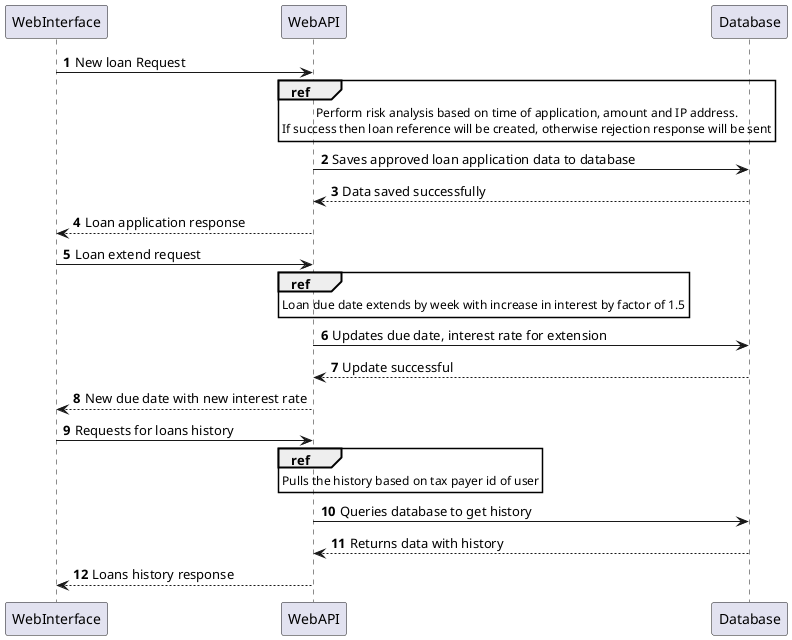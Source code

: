@startuml
'https://plantuml.com/sequence-diagram

autonumber

WebInterface -> WebAPI: New loan Request
ref over WebAPI,WebAPI
Perform risk analysis based on time of application, amount and IP address.
If success then loan reference will be created, otherwise rejection response will be sent
end ref
WebAPI -> Database: Saves approved loan application data to database
Database --> WebAPI : Data saved successfully
WebAPI --> WebInterface : Loan application response


WebInterface -> WebAPI: Loan extend request
ref over WebAPI,WebAPI
Loan due date extends by week with increase in interest by factor of 1.5
end ref
WebAPI -> Database: Updates due date, interest rate for extension
Database --> WebAPI: Update successful
WebAPI --> WebInterface: New due date with new interest rate


WebInterface -> WebAPI: Requests for loans history
ref over WebAPI,WebAPI
Pulls the history based on tax payer id of user
end ref
WebAPI -> Database: Queries database to get history
Database --> WebAPI: Returns data with history
WebAPI --> WebInterface: Loans history response




@enduml